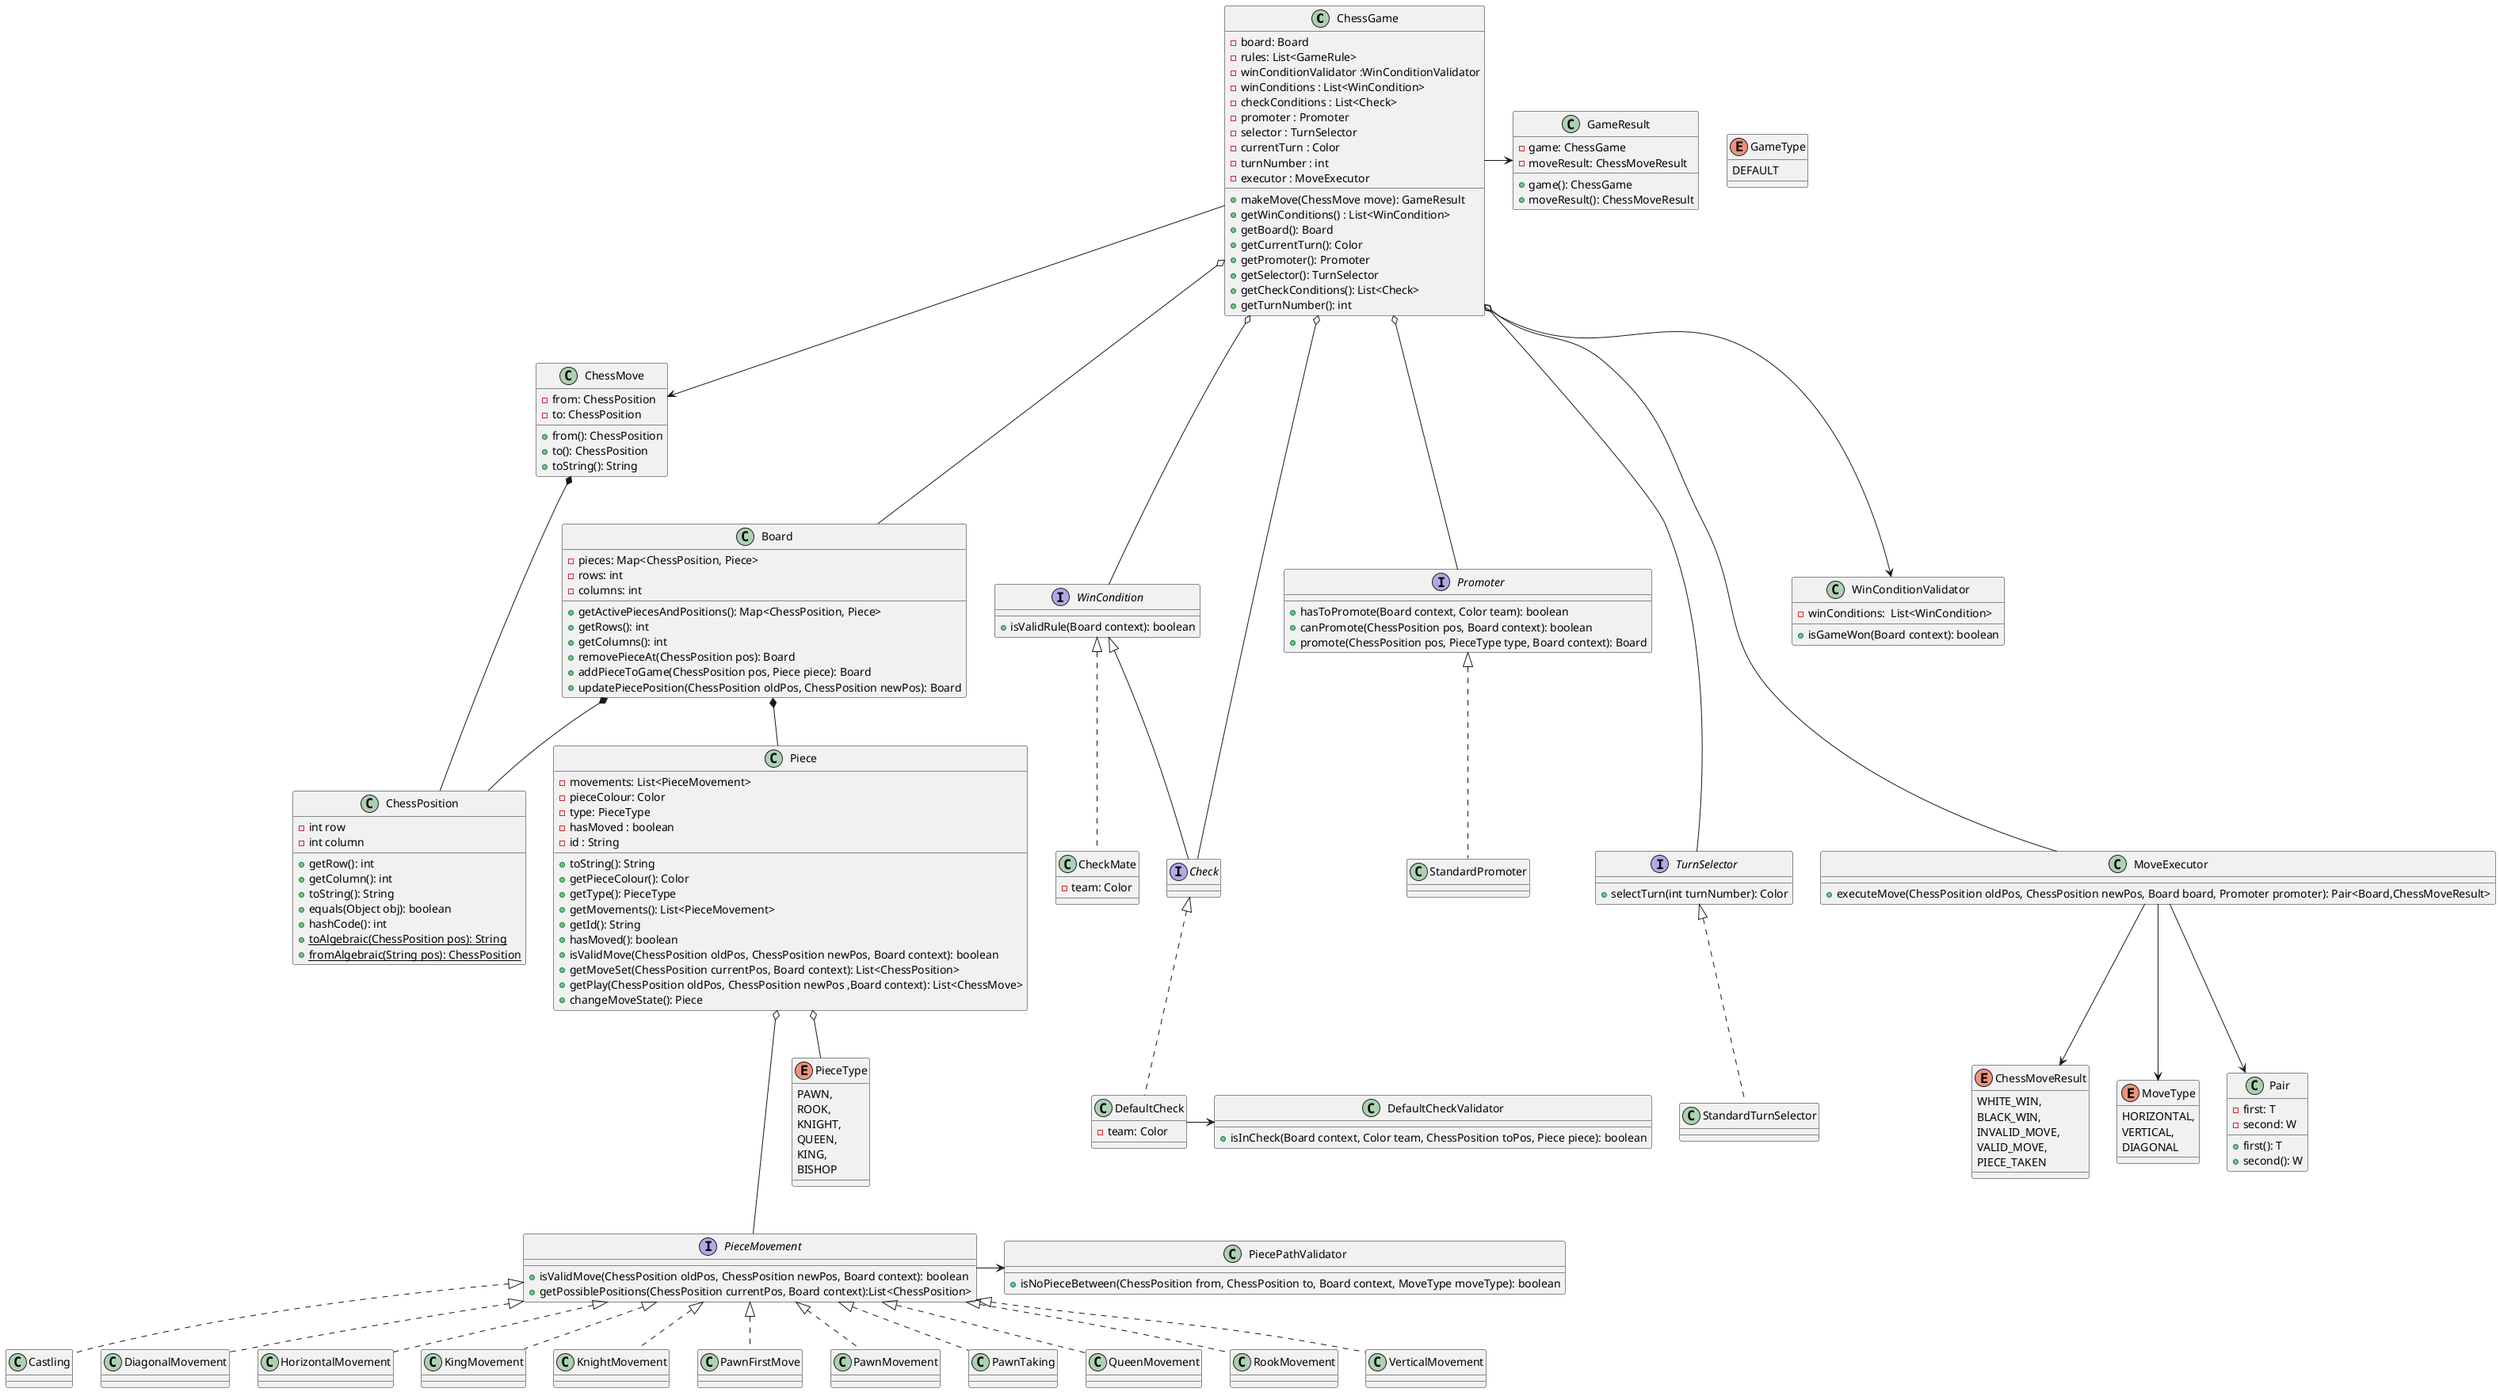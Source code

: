 @startuml
class ChessGame{
-board: Board
-rules: List<GameRule>
-winConditionValidator :WinConditionValidator
-winConditions : List<WinCondition>
-checkConditions : List<Check>
-promoter : Promoter
-selector : TurnSelector
-currentTurn : Color
-turnNumber : int
-executor : MoveExecutor
+makeMove(ChessMove move): GameResult
+getWinConditions() : List<WinCondition>
+getBoard(): Board
+getCurrentTurn(): Color
+getPromoter(): Promoter
+getSelector(): TurnSelector
+getCheckConditions(): List<Check>
+getTurnNumber(): int
}

class Board {
-pieces: Map<ChessPosition, Piece>
-rows: int
-columns: int
+getActivePiecesAndPositions(): Map<ChessPosition, Piece>
+getRows(): int
+getColumns(): int
+removePieceAt(ChessPosition pos): Board
+addPieceToGame(ChessPosition pos, Piece piece): Board
+updatePiecePosition(ChessPosition oldPos, ChessPosition newPos): Board
}

interface WinCondition{
+isValidRule(Board context): boolean
}
class CheckMate implements WinCondition{
-team: Color
}
class DefaultCheck implements Check{
-team: Color
}

interface Check extends WinCondition{
}

class Piece{
-movements: List<PieceMovement>
-pieceColour: Color
-type: PieceType
-hasMoved : boolean
-id : String

+toString(): String
+getPieceColour(): Color
+getType(): PieceType
+getMovements(): List<PieceMovement>
+getId(): String
+hasMoved(): boolean


+isValidMove(ChessPosition oldPos, ChessPosition newPos, Board context): boolean
+getMoveSet(ChessPosition currentPos, Board context): List<ChessPosition>
+getPlay(ChessPosition oldPos, ChessPosition newPos ,Board context): List<ChessMove>
+changeMoveState(): Piece
}

enum PieceType{
PAWN,
ROOK,
KNIGHT,
QUEEN,
KING,
BISHOP
}

interface PieceMovement{
+isValidMove(ChessPosition oldPos, ChessPosition newPos, Board context): boolean
+getPossiblePositions(ChessPosition currentPos, Board context):List<ChessPosition>
}
class Castling implements PieceMovement{
}
class DiagonalMovement implements PieceMovement{
}
class HorizontalMovement implements PieceMovement{
}
class KingMovement implements PieceMovement{
}
class KnightMovement implements PieceMovement{
}
class PawnFirstMove implements PieceMovement{
}
class PawnMovement implements PieceMovement{
}
class PawnTaking implements PieceMovement{
}
class QueenMovement implements PieceMovement{
}
class RookMovement implements PieceMovement{
}
class VerticalMovement implements PieceMovement{
}

interface Promoter{
+hasToPromote(Board context, Color team): boolean
+canPromote(ChessPosition pos, Board context): boolean
+promote(ChessPosition pos, PieceType type, Board context): Board
}
class StandardPromoter implements Promoter{
}

interface TurnSelector{
+selectTurn(int turnNumber): Color
}
class StandardTurnSelector implements TurnSelector{
}
class MoveExecutor{
+executeMove(ChessPosition oldPos, ChessPosition newPos, Board board, Promoter promoter): Pair<Board,ChessMoveResult>
}


' Utils
class ChessPosition{
-int row
-int column
+getRow(): int
+getColumn(): int
+toString(): String
+equals(Object obj): boolean
+hashCode(): int
+<u>toAlgebraic(ChessPosition pos): String
+<u>fromAlgebraic(String pos): ChessPosition
}
class ChessMove{
'Note that it's a record
-from: ChessPosition
-to: ChessPosition
+from(): ChessPosition
+to(): ChessPosition
+toString(): String
}
enum ChessMoveResult{
WHITE_WIN,
BLACK_WIN,
INVALID_MOVE,
VALID_MOVE,
PIECE_TAKEN
}
class GameResult{
-game: ChessGame
-moveResult: ChessMoveResult
+game(): ChessGame
+moveResult(): ChessMoveResult
}
enum GameType{
DEFAULT
}
enum MoveType{
HORIZONTAL,
VERTICAL,
DIAGONAL
}
class Pair{
-first: T
-second: W
+first(): T
+second(): W
}

'Validators
class DefaultCheckValidator{
+isInCheck(Board context, Color team, ChessPosition toPos, Piece piece): boolean
}
class PiecePathValidator{
+isNoPieceBetween(ChessPosition from, ChessPosition to, Board context, MoveType moveType): boolean
}
class WinConditionValidator{
-winConditions:  List<WinCondition>
+isGameWon(Board context): boolean
}


'Relations
ChessGame o--- Board
ChessGame o--- Promoter
ChessGame o---- TurnSelector
ChessGame o--- WinCondition
ChessGame o--- Check
ChessGame o---- MoveExecutor
ChessGame ---> WinConditionValidator
ChessGame -> ChessMove
MoveExecutor --> ChessMoveResult
ChessGame -> GameResult

Board *-- Piece
Board *-- ChessPosition

ChessMove *-- ChessPosition
PieceMovement -> PiecePathValidator
DefaultCheck -> DefaultCheckValidator
MoveExecutor --> MoveType
MoveExecutor --> Pair
Piece o-- PieceType
Piece o--- PieceMovement
@enduml